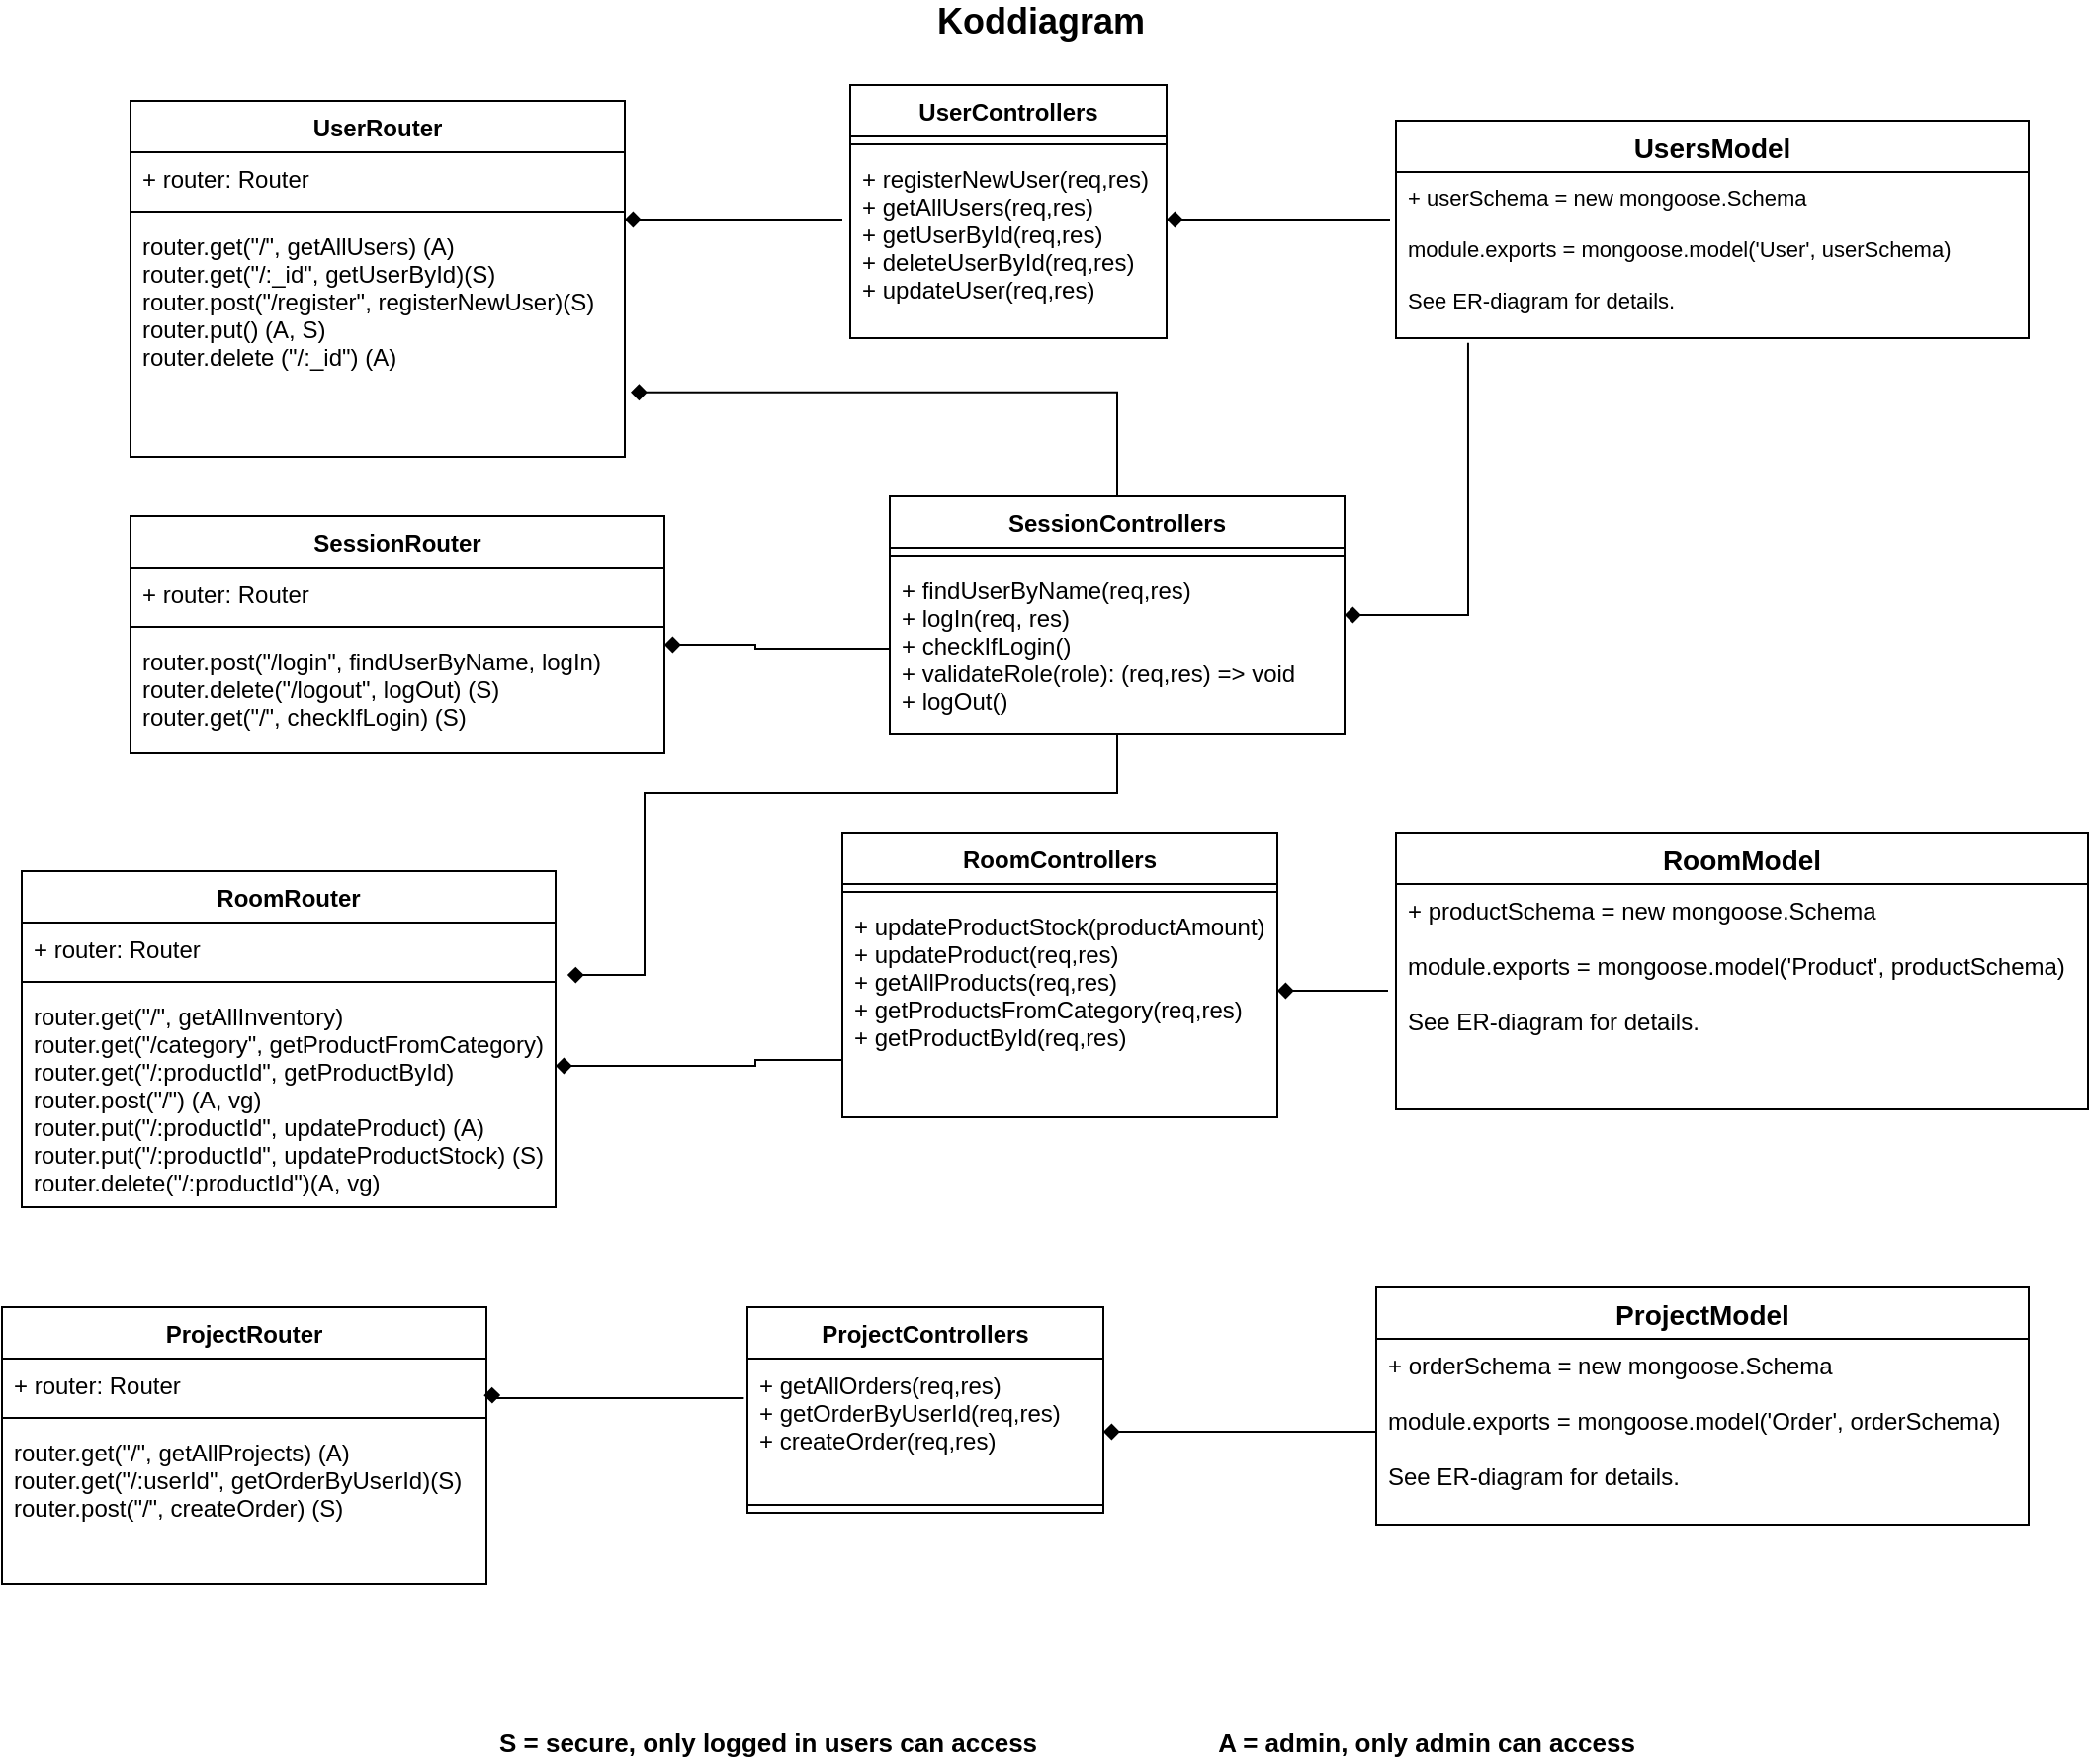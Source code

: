 <mxfile version="14.1.2" type="github">
  <diagram name="Page-1" id="5f0bae14-7c28-e335-631c-24af17079c00">
    <mxGraphModel dx="1426" dy="945" grid="1" gridSize="10" guides="1" tooltips="1" connect="1" arrows="1" fold="1" page="1" pageScale="1" pageWidth="1100" pageHeight="850" background="#ffffff" math="0" shadow="0">
      <root>
        <mxCell id="0" />
        <mxCell id="1" parent="0" />
        <mxCell id="vIjA369l-1uuV4axcZcj-1" value="UserRouter" style="swimlane;fontStyle=1;align=center;verticalAlign=top;childLayout=stackLayout;horizontal=1;startSize=26;horizontalStack=0;resizeParent=1;resizeParentMax=0;resizeLast=0;collapsible=1;marginBottom=0;" vertex="1" parent="1">
          <mxGeometry x="90" y="120" width="250" height="180" as="geometry" />
        </mxCell>
        <mxCell id="vIjA369l-1uuV4axcZcj-2" value="+ router: Router" style="text;strokeColor=none;fillColor=none;align=left;verticalAlign=top;spacingLeft=4;spacingRight=4;overflow=hidden;rotatable=0;points=[[0,0.5],[1,0.5]];portConstraint=eastwest;" vertex="1" parent="vIjA369l-1uuV4axcZcj-1">
          <mxGeometry y="26" width="250" height="26" as="geometry" />
        </mxCell>
        <mxCell id="vIjA369l-1uuV4axcZcj-3" value="" style="line;strokeWidth=1;fillColor=none;align=left;verticalAlign=middle;spacingTop=-1;spacingLeft=3;spacingRight=3;rotatable=0;labelPosition=right;points=[];portConstraint=eastwest;" vertex="1" parent="vIjA369l-1uuV4axcZcj-1">
          <mxGeometry y="52" width="250" height="8" as="geometry" />
        </mxCell>
        <mxCell id="vIjA369l-1uuV4axcZcj-4" value="router.get(&quot;/&quot;, getAllUsers) (A)&#xa;router.get(&quot;/:_id&quot;, getUserById)(S)&#xa;router.post(&quot;/register&quot;, registerNewUser)(S)&#xa;router.put() (A, S)&#xa;router.delete (&quot;/:_id&quot;) (A)" style="text;strokeColor=none;fillColor=none;align=left;verticalAlign=top;spacingLeft=4;spacingRight=4;overflow=hidden;rotatable=0;points=[[0,0.5],[1,0.5]];portConstraint=eastwest;" vertex="1" parent="vIjA369l-1uuV4axcZcj-1">
          <mxGeometry y="60" width="250" height="120" as="geometry" />
        </mxCell>
        <mxCell id="vIjA369l-1uuV4axcZcj-5" value="SessionRouter" style="swimlane;fontStyle=1;align=center;verticalAlign=top;childLayout=stackLayout;horizontal=1;startSize=26;horizontalStack=0;resizeParent=1;resizeParentMax=0;resizeLast=0;collapsible=1;marginBottom=0;" vertex="1" parent="1">
          <mxGeometry x="90" y="330" width="270" height="120" as="geometry" />
        </mxCell>
        <mxCell id="vIjA369l-1uuV4axcZcj-6" value="+ router: Router" style="text;strokeColor=none;fillColor=none;align=left;verticalAlign=top;spacingLeft=4;spacingRight=4;overflow=hidden;rotatable=0;points=[[0,0.5],[1,0.5]];portConstraint=eastwest;" vertex="1" parent="vIjA369l-1uuV4axcZcj-5">
          <mxGeometry y="26" width="270" height="26" as="geometry" />
        </mxCell>
        <mxCell id="vIjA369l-1uuV4axcZcj-7" value="" style="line;strokeWidth=1;fillColor=none;align=left;verticalAlign=middle;spacingTop=-1;spacingLeft=3;spacingRight=3;rotatable=0;labelPosition=right;points=[];portConstraint=eastwest;" vertex="1" parent="vIjA369l-1uuV4axcZcj-5">
          <mxGeometry y="52" width="270" height="8" as="geometry" />
        </mxCell>
        <mxCell id="vIjA369l-1uuV4axcZcj-8" value="router.post(&quot;/login&quot;, findUserByName, logIn) &#xa;router.delete(&quot;/logout&quot;, logOut) (S)&#xa;router.get(&quot;/&quot;, checkIfLogin) (S)" style="text;strokeColor=none;fillColor=none;align=left;verticalAlign=top;spacingLeft=4;spacingRight=4;overflow=hidden;rotatable=0;points=[[0,0.5],[1,0.5]];portConstraint=eastwest;" vertex="1" parent="vIjA369l-1uuV4axcZcj-5">
          <mxGeometry y="60" width="270" height="60" as="geometry" />
        </mxCell>
        <mxCell id="vIjA369l-1uuV4axcZcj-9" value="UsersModel" style="swimlane;fontStyle=1;childLayout=stackLayout;horizontal=1;startSize=26;horizontalStack=0;resizeParent=1;resizeParentMax=0;resizeLast=0;collapsible=1;marginBottom=0;align=center;fontSize=14;" vertex="1" parent="1">
          <mxGeometry x="730" y="130" width="320" height="110" as="geometry" />
        </mxCell>
        <mxCell id="vIjA369l-1uuV4axcZcj-10" value="+ userSchema = new mongoose.Schema&#xa;&#xa;module.exports = mongoose.model(&#39;User&#39;, userSchema)&#xa;&#xa;See ER-diagram for details. " style="text;strokeColor=none;fillColor=none;spacingLeft=4;spacingRight=4;overflow=hidden;rotatable=0;points=[[0,0.5],[1,0.5]];portConstraint=eastwest;fontSize=11;" vertex="1" parent="vIjA369l-1uuV4axcZcj-9">
          <mxGeometry y="26" width="320" height="84" as="geometry" />
        </mxCell>
        <mxCell id="vIjA369l-1uuV4axcZcj-11" value="UserControllers" style="swimlane;fontStyle=1;align=center;verticalAlign=top;childLayout=stackLayout;horizontal=1;startSize=26;horizontalStack=0;resizeParent=1;resizeParentMax=0;resizeLast=0;collapsible=1;marginBottom=0;" vertex="1" parent="1">
          <mxGeometry x="454" y="112" width="160" height="128" as="geometry" />
        </mxCell>
        <mxCell id="vIjA369l-1uuV4axcZcj-12" value="" style="line;strokeWidth=1;fillColor=none;align=left;verticalAlign=middle;spacingTop=-1;spacingLeft=3;spacingRight=3;rotatable=0;labelPosition=right;points=[];portConstraint=eastwest;" vertex="1" parent="vIjA369l-1uuV4axcZcj-11">
          <mxGeometry y="26" width="160" height="8" as="geometry" />
        </mxCell>
        <mxCell id="vIjA369l-1uuV4axcZcj-13" value="+ registerNewUser(req,res)&#xa;+ getAllUsers(req,res)&#xa;+ getUserById(req,res)&#xa;+ deleteUserById(req,res)&#xa;+ updateUser(req,res)" style="text;strokeColor=none;fillColor=none;align=left;verticalAlign=top;spacingLeft=4;spacingRight=4;overflow=hidden;rotatable=0;points=[[0,0.5],[1,0.5]];portConstraint=eastwest;" vertex="1" parent="vIjA369l-1uuV4axcZcj-11">
          <mxGeometry y="34" width="160" height="94" as="geometry" />
        </mxCell>
        <mxCell id="vIjA369l-1uuV4axcZcj-14" style="edgeStyle=orthogonalEdgeStyle;rounded=0;orthogonalLoop=1;jettySize=auto;html=1;endArrow=none;endFill=0;startArrow=diamond;startFill=1;" edge="1" parent="1" source="vIjA369l-1uuV4axcZcj-34" target="vIjA369l-1uuV4axcZcj-30">
          <mxGeometry relative="1" as="geometry">
            <mxPoint x="400" y="608" as="targetPoint" />
            <Array as="points">
              <mxPoint x="406" y="608" />
              <mxPoint x="406" y="605" />
            </Array>
          </mxGeometry>
        </mxCell>
        <mxCell id="vIjA369l-1uuV4axcZcj-15" style="edgeStyle=orthogonalEdgeStyle;rounded=0;orthogonalLoop=1;jettySize=auto;html=1;endArrow=none;endFill=0;startArrow=diamond;startFill=1;" edge="1" parent="1" source="vIjA369l-1uuV4axcZcj-30">
          <mxGeometry relative="1" as="geometry">
            <mxPoint x="726" y="570" as="targetPoint" />
            <Array as="points">
              <mxPoint x="670" y="570" />
              <mxPoint x="670" y="570" />
            </Array>
          </mxGeometry>
        </mxCell>
        <mxCell id="vIjA369l-1uuV4axcZcj-16" style="edgeStyle=orthogonalEdgeStyle;rounded=0;orthogonalLoop=1;jettySize=auto;html=1;endArrow=none;endFill=0;startArrow=diamond;startFill=1;entryX=-0.025;entryY=0.362;entryDx=0;entryDy=0;entryPerimeter=0;" edge="1" parent="1" source="vIjA369l-1uuV4axcZcj-4" target="vIjA369l-1uuV4axcZcj-13">
          <mxGeometry relative="1" as="geometry">
            <mxPoint x="440" y="180" as="targetPoint" />
            <Array as="points">
              <mxPoint x="370" y="180" />
              <mxPoint x="370" y="180" />
            </Array>
          </mxGeometry>
        </mxCell>
        <mxCell id="vIjA369l-1uuV4axcZcj-17" style="edgeStyle=orthogonalEdgeStyle;rounded=0;orthogonalLoop=1;jettySize=auto;html=1;endArrow=none;endFill=0;startArrow=diamond;startFill=1;" edge="1" parent="1" source="vIjA369l-1uuV4axcZcj-13">
          <mxGeometry relative="1" as="geometry">
            <mxPoint x="727" y="180" as="targetPoint" />
            <Array as="points">
              <mxPoint x="727" y="180" />
            </Array>
          </mxGeometry>
        </mxCell>
        <mxCell id="vIjA369l-1uuV4axcZcj-18" value="&lt;font style=&quot;font-size: 18px&quot;&gt;&lt;b&gt;Koddiagram&lt;/b&gt;&lt;/font&gt;" style="text;html=1;align=center;verticalAlign=middle;resizable=0;points=[];autosize=1;fontSize=12;" vertex="1" parent="1">
          <mxGeometry x="490" y="70" width="120" height="20" as="geometry" />
        </mxCell>
        <mxCell id="vIjA369l-1uuV4axcZcj-19" style="edgeStyle=orthogonalEdgeStyle;rounded=0;orthogonalLoop=1;jettySize=auto;html=1;fontSize=12;startArrow=diamond;startFill=1;endArrow=none;endFill=0;entryX=0;entryY=0.5;entryDx=0;entryDy=0;" edge="1" parent="1" source="vIjA369l-1uuV4axcZcj-8" target="vIjA369l-1uuV4axcZcj-27">
          <mxGeometry relative="1" as="geometry">
            <mxPoint x="406" y="395" as="targetPoint" />
            <Array as="points">
              <mxPoint x="406" y="395" />
              <mxPoint x="406" y="397" />
            </Array>
          </mxGeometry>
        </mxCell>
        <mxCell id="vIjA369l-1uuV4axcZcj-20" style="edgeStyle=orthogonalEdgeStyle;rounded=0;orthogonalLoop=1;jettySize=auto;html=1;entryX=0.114;entryY=1.029;entryDx=0;entryDy=0;entryPerimeter=0;fontSize=12;endArrow=none;endFill=0;startArrow=diamond;startFill=1;" edge="1" parent="1" source="vIjA369l-1uuV4axcZcj-27" target="vIjA369l-1uuV4axcZcj-10">
          <mxGeometry relative="1" as="geometry">
            <mxPoint x="731.98" y="280.35" as="targetPoint" />
            <Array as="points">
              <mxPoint x="766" y="380" />
            </Array>
          </mxGeometry>
        </mxCell>
        <mxCell id="vIjA369l-1uuV4axcZcj-21" value="RoomModel" style="swimlane;fontStyle=1;childLayout=stackLayout;horizontal=1;startSize=26;horizontalStack=0;resizeParent=1;resizeParentMax=0;resizeLast=0;collapsible=1;marginBottom=0;align=center;fontSize=14;" vertex="1" parent="1">
          <mxGeometry x="730" y="490" width="350" height="140" as="geometry" />
        </mxCell>
        <mxCell id="vIjA369l-1uuV4axcZcj-22" value="+ productSchema = new mongoose.Schema&#xa;&#xa;module.exports = mongoose.model(&#39;Product&#39;, productSchema)&#xa;&#xa;See ER-diagram for details. " style="text;strokeColor=none;fillColor=none;spacingLeft=4;spacingRight=4;overflow=hidden;rotatable=0;points=[[0,0.5],[1,0.5]];portConstraint=eastwest;fontSize=12;" vertex="1" parent="vIjA369l-1uuV4axcZcj-21">
          <mxGeometry y="26" width="350" height="114" as="geometry" />
        </mxCell>
        <mxCell id="vIjA369l-1uuV4axcZcj-23" style="edgeStyle=orthogonalEdgeStyle;rounded=0;orthogonalLoop=1;jettySize=auto;html=1;entryX=1.012;entryY=0.728;entryDx=0;entryDy=0;entryPerimeter=0;startArrow=none;startFill=0;endArrow=diamond;endFill=1;" edge="1" parent="1" source="vIjA369l-1uuV4axcZcj-25" target="vIjA369l-1uuV4axcZcj-4">
          <mxGeometry relative="1" as="geometry" />
        </mxCell>
        <mxCell id="vIjA369l-1uuV4axcZcj-24" style="edgeStyle=orthogonalEdgeStyle;rounded=0;orthogonalLoop=1;jettySize=auto;html=1;entryX=1.022;entryY=1.02;entryDx=0;entryDy=0;entryPerimeter=0;startArrow=none;startFill=0;endArrow=diamond;endFill=1;" edge="1" parent="1" source="vIjA369l-1uuV4axcZcj-25" target="vIjA369l-1uuV4axcZcj-32">
          <mxGeometry relative="1" as="geometry">
            <Array as="points">
              <mxPoint x="589" y="470" />
              <mxPoint x="350" y="470" />
              <mxPoint x="350" y="562" />
            </Array>
          </mxGeometry>
        </mxCell>
        <mxCell id="vIjA369l-1uuV4axcZcj-25" value="SessionControllers" style="swimlane;fontStyle=1;align=center;verticalAlign=top;childLayout=stackLayout;horizontal=1;startSize=26;horizontalStack=0;resizeParent=1;resizeParentMax=0;resizeLast=0;collapsible=1;marginBottom=0;" vertex="1" parent="1">
          <mxGeometry x="474" y="320" width="230" height="120" as="geometry" />
        </mxCell>
        <mxCell id="vIjA369l-1uuV4axcZcj-26" value="" style="line;strokeWidth=1;fillColor=none;align=left;verticalAlign=middle;spacingTop=-1;spacingLeft=3;spacingRight=3;rotatable=0;labelPosition=right;points=[];portConstraint=eastwest;" vertex="1" parent="vIjA369l-1uuV4axcZcj-25">
          <mxGeometry y="26" width="230" height="8" as="geometry" />
        </mxCell>
        <mxCell id="vIjA369l-1uuV4axcZcj-27" value="+ findUserByName(req,res)&#xa;+ logIn(req, res) &#xa;+ checkIfLogin()&#xa;+ validateRole(role): (req,res) =&gt; void&#xa;+ logOut()" style="text;strokeColor=none;fillColor=none;align=left;verticalAlign=top;spacingLeft=4;spacingRight=4;overflow=hidden;rotatable=0;points=[[0,0.5],[1,0.5]];portConstraint=eastwest;" vertex="1" parent="vIjA369l-1uuV4axcZcj-25">
          <mxGeometry y="34" width="230" height="86" as="geometry" />
        </mxCell>
        <mxCell id="vIjA369l-1uuV4axcZcj-28" value="RoomControllers" style="swimlane;fontStyle=1;align=center;verticalAlign=top;childLayout=stackLayout;horizontal=1;startSize=26;horizontalStack=0;resizeParent=1;resizeParentMax=0;resizeLast=0;collapsible=1;marginBottom=0;" vertex="1" parent="1">
          <mxGeometry x="450" y="490" width="220" height="144" as="geometry" />
        </mxCell>
        <mxCell id="vIjA369l-1uuV4axcZcj-29" value="" style="line;strokeWidth=1;fillColor=none;align=left;verticalAlign=middle;spacingTop=-1;spacingLeft=3;spacingRight=3;rotatable=0;labelPosition=right;points=[];portConstraint=eastwest;" vertex="1" parent="vIjA369l-1uuV4axcZcj-28">
          <mxGeometry y="26" width="220" height="8" as="geometry" />
        </mxCell>
        <mxCell id="vIjA369l-1uuV4axcZcj-30" value="+ updateProductStock(productAmount)&#xa;+ updateProduct(req,res) &#xa;+ getAllProducts(req,res)&#xa;+ getProductsFromCategory(req,res)&#xa;+ getProductById(req,res)" style="text;strokeColor=none;fillColor=none;align=left;verticalAlign=top;spacingLeft=4;spacingRight=4;overflow=hidden;rotatable=0;points=[[0,0.5],[1,0.5]];portConstraint=eastwest;" vertex="1" parent="vIjA369l-1uuV4axcZcj-28">
          <mxGeometry y="34" width="220" height="110" as="geometry" />
        </mxCell>
        <mxCell id="vIjA369l-1uuV4axcZcj-31" value="RoomRouter" style="swimlane;fontStyle=1;align=center;verticalAlign=top;childLayout=stackLayout;horizontal=1;startSize=26;horizontalStack=0;resizeParent=1;resizeParentMax=0;resizeLast=0;collapsible=1;marginBottom=0;" vertex="1" parent="1">
          <mxGeometry x="35" y="509.5" width="270" height="170" as="geometry" />
        </mxCell>
        <mxCell id="vIjA369l-1uuV4axcZcj-32" value="+ router: Router" style="text;strokeColor=none;fillColor=none;align=left;verticalAlign=top;spacingLeft=4;spacingRight=4;overflow=hidden;rotatable=0;points=[[0,0.5],[1,0.5]];portConstraint=eastwest;" vertex="1" parent="vIjA369l-1uuV4axcZcj-31">
          <mxGeometry y="26" width="270" height="26" as="geometry" />
        </mxCell>
        <mxCell id="vIjA369l-1uuV4axcZcj-33" value="" style="line;strokeWidth=1;fillColor=none;align=left;verticalAlign=middle;spacingTop=-1;spacingLeft=3;spacingRight=3;rotatable=0;labelPosition=right;points=[];portConstraint=eastwest;" vertex="1" parent="vIjA369l-1uuV4axcZcj-31">
          <mxGeometry y="52" width="270" height="8" as="geometry" />
        </mxCell>
        <mxCell id="vIjA369l-1uuV4axcZcj-34" value="router.get(&quot;/&quot;, getAllInventory)&#xa;router.get(&quot;/category&quot;, getProductFromCategory)&#xa;router.get(&quot;/:productId&quot;, getProductById)&#xa;router.post(&quot;/&quot;) (A, vg)&#xa;router.put(&quot;/:productId&quot;, updateProduct) (A)&#xa;router.put(&quot;/:productId&quot;, updateProductStock) (S)&#xa;router.delete(&quot;/:productId&quot;)(A, vg)&#xa;" style="text;strokeColor=none;fillColor=none;align=left;verticalAlign=top;spacingLeft=4;spacingRight=4;overflow=hidden;rotatable=0;points=[[0,0.5],[1,0.5]];portConstraint=eastwest;" vertex="1" parent="vIjA369l-1uuV4axcZcj-31">
          <mxGeometry y="60" width="270" height="110" as="geometry" />
        </mxCell>
        <mxCell id="vIjA369l-1uuV4axcZcj-35" value="S = secure, only logged in users can access" style="text;html=1;align=center;verticalAlign=middle;resizable=0;points=[];autosize=1;fontSize=13;fontStyle=1" vertex="1" parent="1">
          <mxGeometry x="267" y="940" width="290" height="20" as="geometry" />
        </mxCell>
        <mxCell id="vIjA369l-1uuV4axcZcj-36" value="A = admin, only admin can access" style="text;html=1;align=center;verticalAlign=middle;resizable=0;points=[];autosize=1;fontSize=13;fontStyle=1" vertex="1" parent="1">
          <mxGeometry x="630" y="940" width="230" height="20" as="geometry" />
        </mxCell>
        <mxCell id="vIjA369l-1uuV4axcZcj-37" value="&lt;span style=&quot;color: rgba(0 , 0 , 0 , 0) ; font-family: monospace ; font-size: 0px&quot;&gt;%3CmxGraphModel%3E%3Croot%3E%3CmxCell%20id%3D%220%22%2F%3E%3CmxCell%20id%3D%221%22%20parent%3D%220%22%2F%3E%3CmxCell%20id%3D%222%22%20value%3D%22ProductControllers%22%20style%3D%22swimlane%3BfontStyle%3D1%3Balign%3Dcenter%3BverticalAlign%3Dtop%3BchildLayout%3DstackLayout%3Bhorizontal%3D1%3BstartSize%3D26%3BhorizontalStack%3D0%3BresizeParent%3D1%3BresizeParentMax%3D0%3BresizeLast%3D0%3Bcollapsible%3D1%3BmarginBottom%3D0%3B%22%20vertex%3D%221%22%20parent%3D%221%22%3E%3CmxGeometry%20x%3D%22380%22%20y%3D%22530%22%20width%3D%22160%22%20height%3D%22160%22%20as%3D%22geometry%22%2F%3E%3C%2FmxCell%3E%3CmxCell%20id%3D%223%22%20value%3D%22%2B%20field%3A%20type%22%20style%3D%22text%3BstrokeColor%3Dnone%3BfillColor%3Dnone%3Balign%3Dleft%3BverticalAlign%3Dtop%3BspacingLeft%3D4%3BspacingRight%3D4%3Boverflow%3Dhidden%3Brotatable%3D0%3Bpoints%3D%5B%5B0%2C0.5%5D%2C%5B1%2C0.5%5D%5D%3BportConstraint%3Deastwest%3B%22%20vertex%3D%221%22%20parent%3D%222%22%3E%3CmxGeometry%20y%3D%2226%22%20width%3D%22160%22%20height%3D%2226%22%20as%3D%22geometry%22%2F%3E%3C%2FmxCell%3E%3CmxCell%20id%3D%224%22%20value%3D%22%22%20style%3D%22line%3BstrokeWidth%3D1%3BfillColor%3Dnone%3Balign%3Dleft%3BverticalAlign%3Dmiddle%3BspacingTop%3D-1%3BspacingLeft%3D3%3BspacingRight%3D3%3Brotatable%3D0%3BlabelPosition%3Dright%3Bpoints%3D%5B%5D%3BportConstraint%3Deastwest%3B%22%20vertex%3D%221%22%20parent%3D%222%22%3E%3CmxGeometry%20y%3D%2252%22%20width%3D%22160%22%20height%3D%228%22%20as%3D%22geometry%22%2F%3E%3C%2FmxCell%3E%3CmxCell%20id%3D%225%22%20value%3D%22updateProductStock()%26%2310%3BdeleteProduct()%26%2310%3BgetAllProducts()%26%2310%3BgetProductsFromCategory()%26%2310%3BgetProductById()%22%20style%3D%22text%3BstrokeColor%3Dnone%3BfillColor%3Dnone%3Balign%3Dleft%3BverticalAlign%3Dtop%3BspacingLeft%3D4%3BspacingRight%3D4%3Boverflow%3Dhidden%3Brotatable%3D0%3Bpoints%3D%5B%5B0%2C0.5%5D%2C%5B1%2C0.5%5D%5D%3BportConstraint%3Deastwest%3B%22%20vertex%3D%221%22%20parent%3D%222%22%3E%3CmxGeometry%20y%3D%2260%22%20width%3D%22160%22%20height%3D%22100%22%20as%3D%22geometry%22%2F%3E%3C%2FmxCell%3E%3C%2Froot%3E%3C%2FmxGraphModel%3E&lt;/span&gt;" style="text;html=1;align=center;verticalAlign=middle;resizable=0;points=[];autosize=1;" vertex="1" parent="1">
          <mxGeometry x="402" y="769" width="20" height="20" as="geometry" />
        </mxCell>
        <mxCell id="vIjA369l-1uuV4axcZcj-38" value="ProjectControllers" style="swimlane;fontStyle=1;align=center;verticalAlign=top;childLayout=stackLayout;horizontal=1;startSize=26;horizontalStack=0;resizeParent=1;resizeParentMax=0;resizeLast=0;collapsible=1;marginBottom=0;" vertex="1" parent="1">
          <mxGeometry x="402" y="730" width="180" height="104" as="geometry" />
        </mxCell>
        <mxCell id="vIjA369l-1uuV4axcZcj-39" value="+ getAllOrders(req,res) &#xa;+ getOrderByUserId(req,res)&#xa;+ createOrder(req,res)&#xa;" style="text;strokeColor=none;fillColor=none;align=left;verticalAlign=top;spacingLeft=4;spacingRight=4;overflow=hidden;rotatable=0;points=[[0,0.5],[1,0.5]];portConstraint=eastwest;" vertex="1" parent="vIjA369l-1uuV4axcZcj-38">
          <mxGeometry y="26" width="180" height="70" as="geometry" />
        </mxCell>
        <mxCell id="vIjA369l-1uuV4axcZcj-40" value="" style="line;strokeWidth=1;fillColor=none;align=left;verticalAlign=middle;spacingTop=-1;spacingLeft=3;spacingRight=3;rotatable=0;labelPosition=right;points=[];portConstraint=eastwest;" vertex="1" parent="vIjA369l-1uuV4axcZcj-38">
          <mxGeometry y="96" width="180" height="8" as="geometry" />
        </mxCell>
        <mxCell id="vIjA369l-1uuV4axcZcj-41" style="edgeStyle=orthogonalEdgeStyle;rounded=0;orthogonalLoop=1;jettySize=auto;html=1;entryX=-0.01;entryY=0.769;entryDx=0;entryDy=0;entryPerimeter=0;endArrow=none;endFill=0;startArrow=diamond;startFill=1;exitX=1.012;exitY=0.876;exitDx=0;exitDy=0;exitPerimeter=0;" edge="1" parent="1" source="vIjA369l-1uuV4axcZcj-46">
          <mxGeometry relative="1" as="geometry">
            <Array as="points">
              <mxPoint x="273" y="776" />
            </Array>
            <mxPoint x="240" y="776" as="sourcePoint" />
            <mxPoint x="400.2" y="775.994" as="targetPoint" />
          </mxGeometry>
        </mxCell>
        <mxCell id="vIjA369l-1uuV4axcZcj-42" style="edgeStyle=orthogonalEdgeStyle;rounded=0;orthogonalLoop=1;jettySize=auto;html=1;entryX=0;entryY=0.5;entryDx=0;entryDy=0;endArrow=none;endFill=0;startArrow=diamond;startFill=1;" edge="1" parent="1" source="vIjA369l-1uuV4axcZcj-39" target="vIjA369l-1uuV4axcZcj-44">
          <mxGeometry relative="1" as="geometry">
            <mxPoint x="714" y="825" as="targetPoint" />
            <Array as="points">
              <mxPoint x="630" y="793" />
              <mxPoint x="630" y="793" />
            </Array>
          </mxGeometry>
        </mxCell>
        <mxCell id="vIjA369l-1uuV4axcZcj-43" value="ProjectModel" style="swimlane;fontStyle=1;childLayout=stackLayout;horizontal=1;startSize=26;horizontalStack=0;resizeParent=1;resizeParentMax=0;resizeLast=0;collapsible=1;marginBottom=0;align=center;fontSize=14;" vertex="1" parent="1">
          <mxGeometry x="720" y="720" width="330" height="120" as="geometry" />
        </mxCell>
        <mxCell id="vIjA369l-1uuV4axcZcj-44" value="+ orderSchema = new mongoose.Schema&#xa;&#xa;module.exports = mongoose.model(&#39;Order&#39;, orderSchema)&#xa;&#xa;See ER-diagram for details. " style="text;strokeColor=none;fillColor=none;spacingLeft=4;spacingRight=4;overflow=hidden;rotatable=0;points=[[0,0.5],[1,0.5]];portConstraint=eastwest;fontSize=12;" vertex="1" parent="vIjA369l-1uuV4axcZcj-43">
          <mxGeometry y="26" width="330" height="94" as="geometry" />
        </mxCell>
        <mxCell id="vIjA369l-1uuV4axcZcj-45" value="ProjectRouter" style="swimlane;fontStyle=1;align=center;verticalAlign=top;childLayout=stackLayout;horizontal=1;startSize=26;horizontalStack=0;resizeParent=1;resizeParentMax=0;resizeLast=0;collapsible=1;marginBottom=0;" vertex="1" parent="1">
          <mxGeometry x="25" y="730" width="245" height="140" as="geometry" />
        </mxCell>
        <mxCell id="vIjA369l-1uuV4axcZcj-46" value="+ router: Router" style="text;strokeColor=none;fillColor=none;align=left;verticalAlign=top;spacingLeft=4;spacingRight=4;overflow=hidden;rotatable=0;points=[[0,0.5],[1,0.5]];portConstraint=eastwest;" vertex="1" parent="vIjA369l-1uuV4axcZcj-45">
          <mxGeometry y="26" width="245" height="26" as="geometry" />
        </mxCell>
        <mxCell id="vIjA369l-1uuV4axcZcj-47" value="" style="line;strokeWidth=1;fillColor=none;align=left;verticalAlign=middle;spacingTop=-1;spacingLeft=3;spacingRight=3;rotatable=0;labelPosition=right;points=[];portConstraint=eastwest;" vertex="1" parent="vIjA369l-1uuV4axcZcj-45">
          <mxGeometry y="52" width="245" height="8" as="geometry" />
        </mxCell>
        <mxCell id="vIjA369l-1uuV4axcZcj-48" value="router.get(&quot;/&quot;, getAllProjects) (A)&#xa;router.get(&quot;/:userId&quot;, getOrderByUserId)(S)&#xa;router.post(&quot;/&quot;, createOrder) (S)&#xa;&#xa;" style="text;strokeColor=none;fillColor=none;align=left;verticalAlign=top;spacingLeft=4;spacingRight=4;overflow=hidden;rotatable=0;points=[[0,0.5],[1,0.5]];portConstraint=eastwest;" vertex="1" parent="vIjA369l-1uuV4axcZcj-45">
          <mxGeometry y="60" width="245" height="80" as="geometry" />
        </mxCell>
      </root>
    </mxGraphModel>
  </diagram>
</mxfile>
